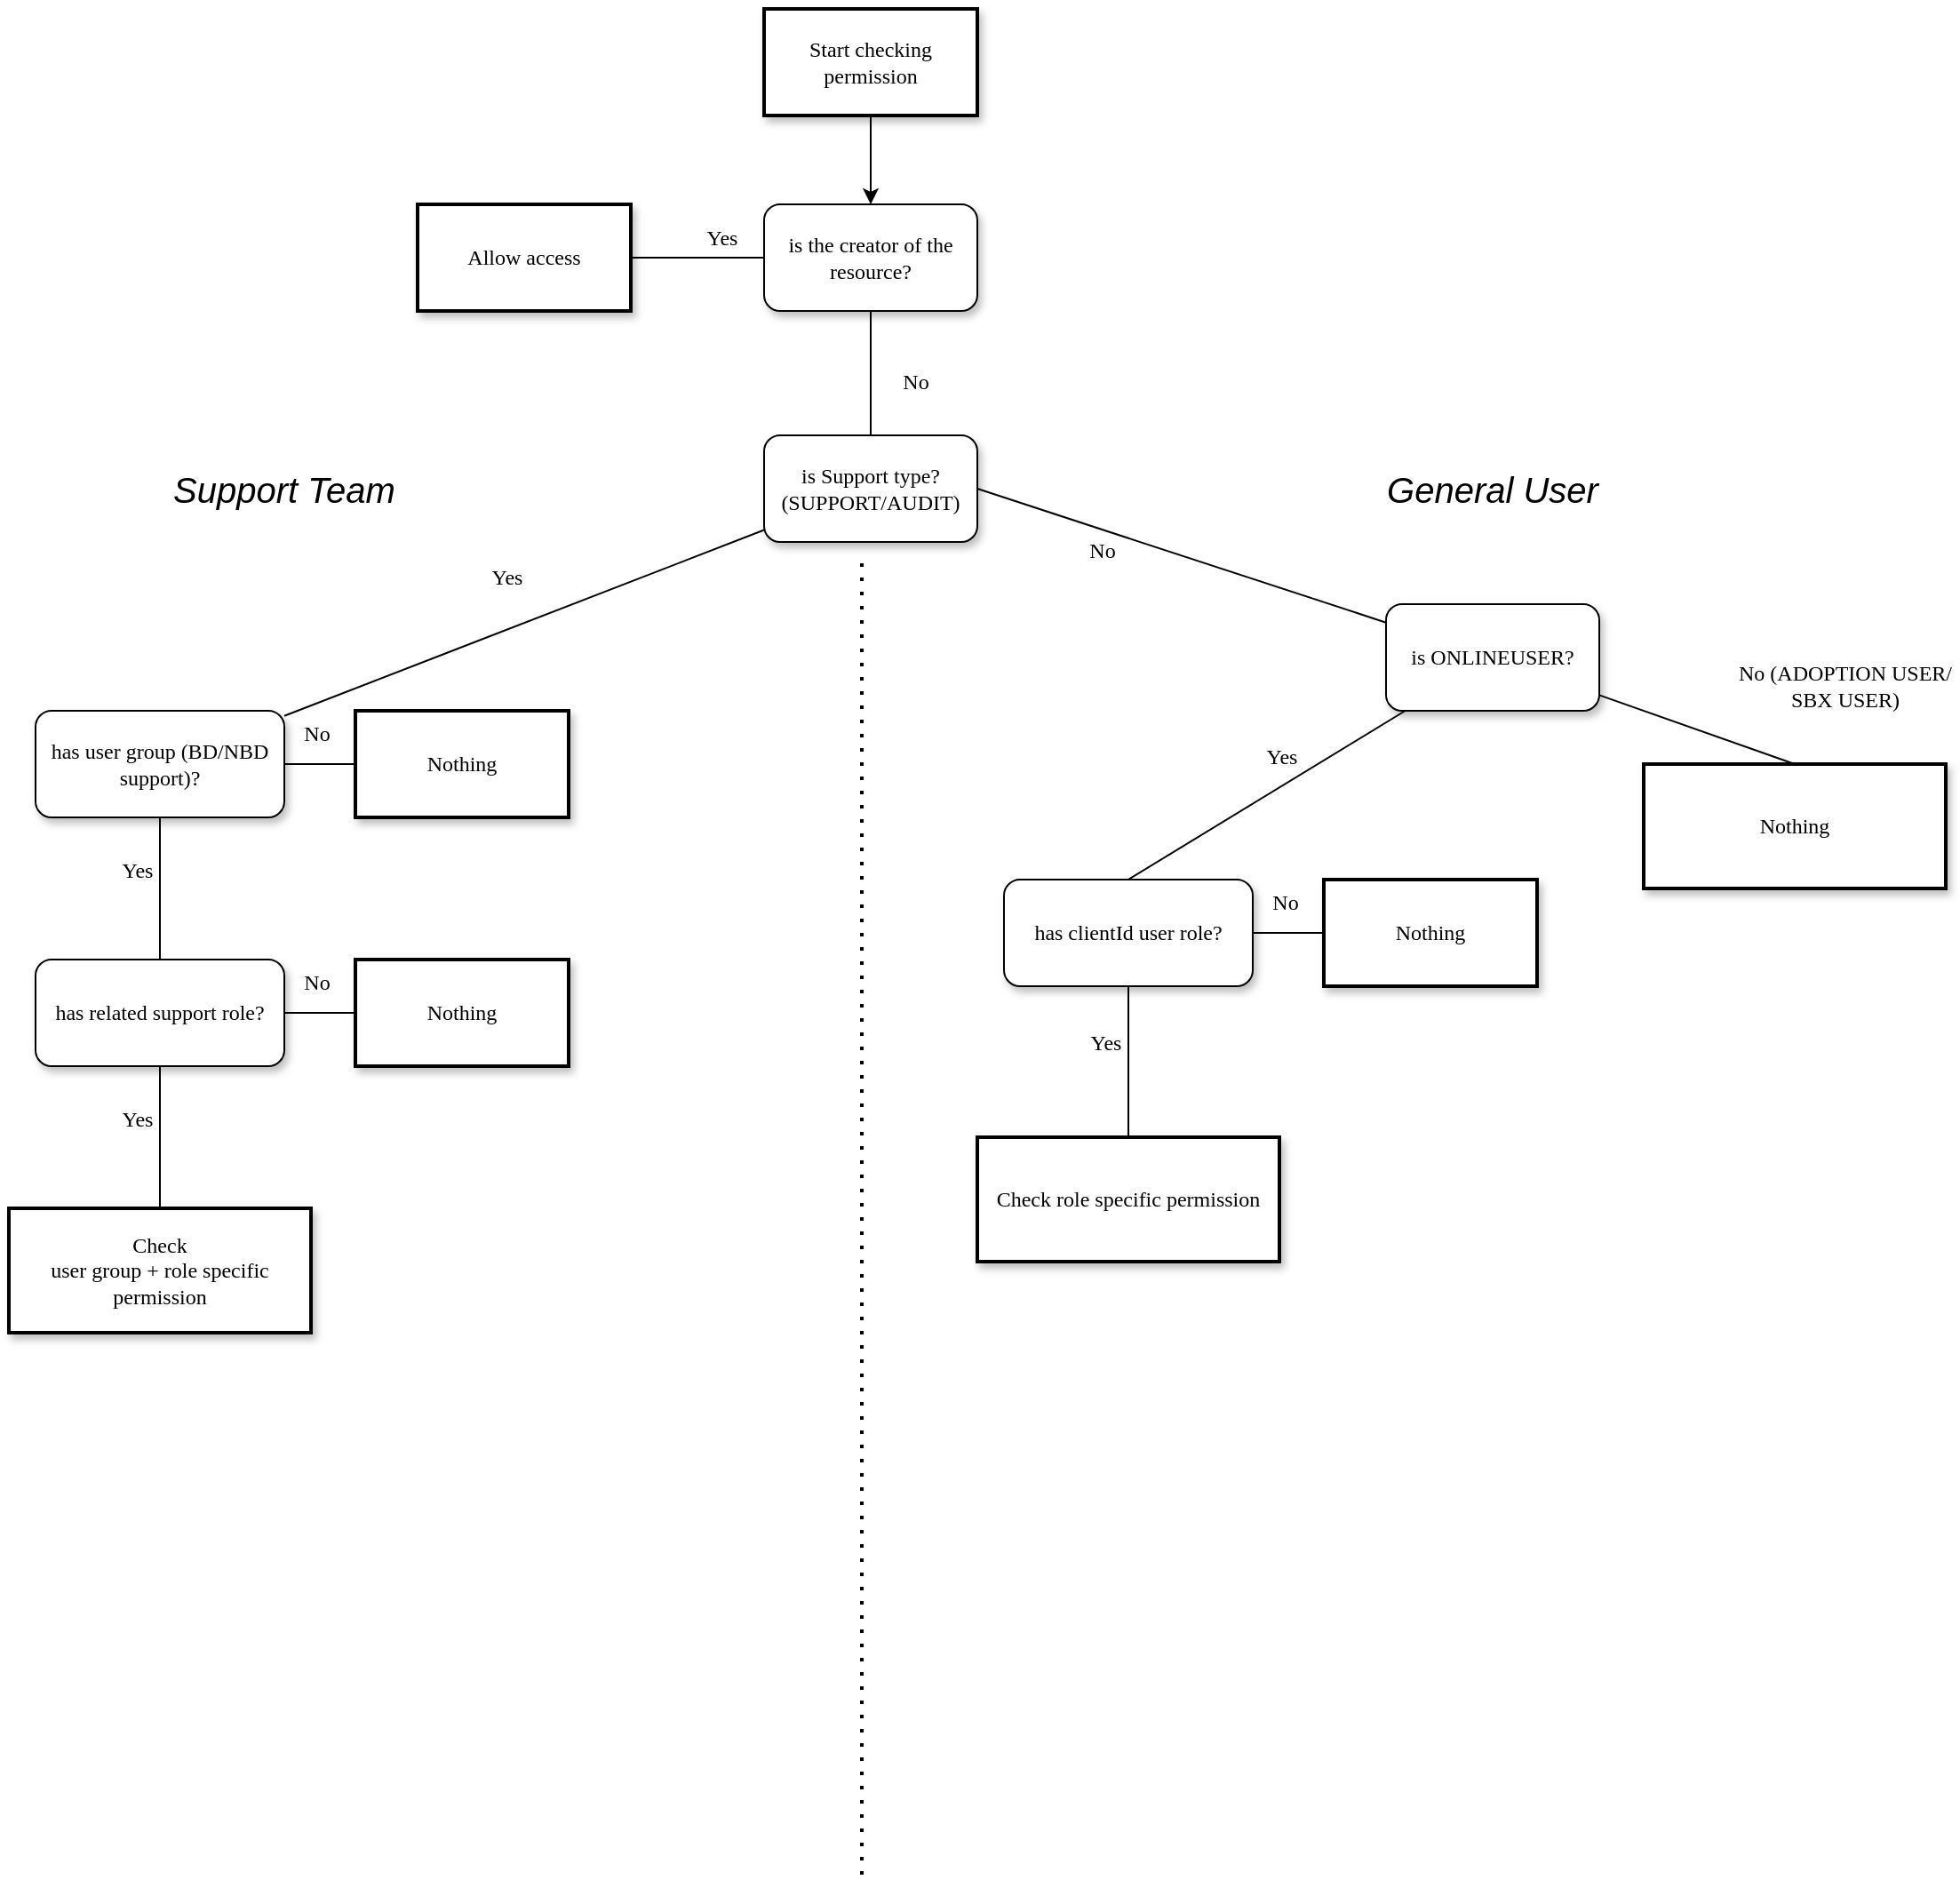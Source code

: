 <mxfile version="26.0.6">
  <diagram name="Page-1" id="10a91c8b-09ff-31b1-d368-03940ed4cc9e">
    <mxGraphModel dx="1488" dy="915" grid="1" gridSize="10" guides="1" tooltips="1" connect="1" arrows="1" fold="1" page="1" pageScale="1" pageWidth="1100" pageHeight="850" background="none" math="0" shadow="0">
      <root>
        <mxCell id="0" />
        <mxCell id="1" parent="0" />
        <mxCell id="62893188c0fa7362-1" value="is Support type?&lt;div&gt;(SUPPORT/AUDIT)&lt;/div&gt;" style="whiteSpace=wrap;html=1;rounded=1;shadow=1;labelBackgroundColor=none;strokeWidth=1;fontFamily=Verdana;fontSize=12;align=center;" parent="1" vertex="1">
          <mxGeometry x="555" y="380" width="120" height="60" as="geometry" />
        </mxCell>
        <mxCell id="62893188c0fa7362-2" value="&lt;span&gt;is ONLINEUSER?&lt;/span&gt;" style="whiteSpace=wrap;html=1;rounded=1;shadow=1;labelBackgroundColor=none;strokeWidth=1;fontFamily=Verdana;fontSize=12;align=center;" parent="1" vertex="1">
          <mxGeometry x="905" y="475" width="120" height="60" as="geometry" />
        </mxCell>
        <mxCell id="62893188c0fa7362-3" value="&lt;span&gt;has user group (BD/NBD support)?&lt;/span&gt;" style="whiteSpace=wrap;html=1;rounded=1;shadow=1;labelBackgroundColor=none;strokeWidth=1;fontFamily=Verdana;fontSize=12;align=center;" parent="1" vertex="1">
          <mxGeometry x="145" y="535" width="140" height="60" as="geometry" />
        </mxCell>
        <mxCell id="62893188c0fa7362-4" value="Yes" style="rounded=0;html=1;labelBackgroundColor=none;startArrow=none;startFill=0;startSize=5;endArrow=none;endFill=0;endSize=5;jettySize=auto;orthogonalLoop=1;strokeWidth=1;fontFamily=Verdana;fontSize=12" parent="1" source="62893188c0fa7362-1" target="62893188c0fa7362-3" edge="1">
          <mxGeometry x="0.001" y="-27" relative="1" as="geometry">
            <mxPoint as="offset" />
          </mxGeometry>
        </mxCell>
        <mxCell id="62893188c0fa7362-5" value="No" style="rounded=0;html=1;labelBackgroundColor=none;startArrow=none;startFill=0;startSize=5;endArrow=none;endFill=0;endSize=5;jettySize=auto;orthogonalLoop=1;strokeWidth=1;fontFamily=Verdana;fontSize=12;exitX=1;exitY=0.5;exitDx=0;exitDy=0;" parent="1" source="62893188c0fa7362-1" target="62893188c0fa7362-2" edge="1">
          <mxGeometry x="-0.359" y="-11" relative="1" as="geometry">
            <mxPoint as="offset" />
            <mxPoint x="1135" y="456.957" as="sourcePoint" />
          </mxGeometry>
        </mxCell>
        <mxCell id="62893188c0fa7362-11" value="&lt;span&gt;Nothing&lt;/span&gt;" style="whiteSpace=wrap;html=1;rounded=0;shadow=1;labelBackgroundColor=none;strokeWidth=2;fontFamily=Verdana;fontSize=12;align=center;" parent="1" vertex="1">
          <mxGeometry x="325" y="535" width="120" height="60" as="geometry" />
        </mxCell>
        <mxCell id="62893188c0fa7362-14" value="Yes" style="rounded=0;html=1;labelBackgroundColor=none;startArrow=none;startFill=0;startSize=5;endArrow=none;endFill=0;endSize=5;jettySize=auto;orthogonalLoop=1;strokeWidth=1;fontFamily=Verdana;fontSize=12;entryX=0.5;entryY=0;entryDx=0;entryDy=0;" parent="1" source="62893188c0fa7362-2" target="ggczQ8R7zVc78r3qwQfg-11" edge="1">
          <mxGeometry x="-0.2" y="-14" relative="1" as="geometry">
            <mxPoint as="offset" />
            <mxPoint x="879.286" y="580" as="targetPoint" />
          </mxGeometry>
        </mxCell>
        <mxCell id="62893188c0fa7362-15" value="No (ADOPTION USER/&lt;div&gt;SBX USER)&lt;/div&gt;" style="rounded=0;html=1;labelBackgroundColor=none;startArrow=none;startFill=0;startSize=5;endArrow=none;endFill=0;endSize=5;jettySize=auto;orthogonalLoop=1;strokeWidth=1;fontFamily=Verdana;fontSize=12;entryX=0.5;entryY=0;entryDx=0;entryDy=0;" parent="1" source="62893188c0fa7362-2" target="ggczQ8R7zVc78r3qwQfg-10" edge="1">
          <mxGeometry x="1" y="58" relative="1" as="geometry">
            <mxPoint x="9" y="11" as="offset" />
            <mxPoint x="1045" y="585" as="targetPoint" />
          </mxGeometry>
        </mxCell>
        <mxCell id="62893188c0fa7362-16" value="Yes" style="rounded=0;html=1;labelBackgroundColor=none;startArrow=none;startFill=0;startSize=5;endArrow=none;endFill=0;endSize=5;jettySize=auto;orthogonalLoop=1;strokeWidth=1;fontFamily=Verdana;fontSize=12;entryX=0.5;entryY=0;entryDx=0;entryDy=0;" parent="1" source="62893188c0fa7362-3" target="ggczQ8R7zVc78r3qwQfg-3" edge="1">
          <mxGeometry x="-0.261" y="-13" relative="1" as="geometry">
            <mxPoint as="offset" />
            <mxPoint x="215" y="675" as="targetPoint" />
          </mxGeometry>
        </mxCell>
        <mxCell id="62893188c0fa7362-17" value="No" style="rounded=0;html=1;labelBackgroundColor=none;startArrow=none;startFill=0;startSize=5;endArrow=none;endFill=0;endSize=5;jettySize=auto;orthogonalLoop=1;strokeWidth=1;fontFamily=Verdana;fontSize=12" parent="1" source="62893188c0fa7362-3" target="62893188c0fa7362-11" edge="1">
          <mxGeometry x="-0.129" y="17" relative="1" as="geometry">
            <mxPoint as="offset" />
          </mxGeometry>
        </mxCell>
        <mxCell id="ggczQ8R7zVc78r3qwQfg-2" value="" style="endArrow=none;dashed=1;html=1;dashPattern=1 3;strokeWidth=2;rounded=0;" edge="1" parent="1">
          <mxGeometry width="50" height="50" relative="1" as="geometry">
            <mxPoint x="610" y="1190" as="sourcePoint" />
            <mxPoint x="610" y="450" as="targetPoint" />
          </mxGeometry>
        </mxCell>
        <mxCell id="ggczQ8R7zVc78r3qwQfg-3" value="&lt;span&gt;has related support role?&lt;br&gt;&lt;/span&gt;" style="whiteSpace=wrap;html=1;rounded=1;shadow=1;labelBackgroundColor=none;strokeWidth=1;fontFamily=Verdana;fontSize=12;align=center;" vertex="1" parent="1">
          <mxGeometry x="145" y="675" width="140" height="60" as="geometry" />
        </mxCell>
        <mxCell id="ggczQ8R7zVc78r3qwQfg-6" value="Check &lt;br&gt;user group + role specific permission" style="whiteSpace=wrap;html=1;rounded=0;shadow=1;labelBackgroundColor=none;strokeWidth=2;fontFamily=Verdana;fontSize=12;align=center;" vertex="1" parent="1">
          <mxGeometry x="130" y="815" width="170" height="70" as="geometry" />
        </mxCell>
        <mxCell id="ggczQ8R7zVc78r3qwQfg-7" value="Yes" style="rounded=0;html=1;labelBackgroundColor=none;startArrow=none;startFill=0;startSize=5;endArrow=none;endFill=0;endSize=5;jettySize=auto;orthogonalLoop=1;strokeWidth=1;fontFamily=Verdana;fontSize=12" edge="1" parent="1" target="ggczQ8R7zVc78r3qwQfg-6">
          <mxGeometry x="-0.261" y="-13" relative="1" as="geometry">
            <mxPoint as="offset" />
            <mxPoint x="215" y="735" as="sourcePoint" />
          </mxGeometry>
        </mxCell>
        <mxCell id="ggczQ8R7zVc78r3qwQfg-8" value="&lt;span&gt;Nothing&lt;/span&gt;" style="whiteSpace=wrap;html=1;rounded=0;shadow=1;labelBackgroundColor=none;strokeWidth=2;fontFamily=Verdana;fontSize=12;align=center;" vertex="1" parent="1">
          <mxGeometry x="325" y="675" width="120" height="60" as="geometry" />
        </mxCell>
        <mxCell id="ggczQ8R7zVc78r3qwQfg-9" value="No" style="rounded=0;html=1;labelBackgroundColor=none;startArrow=none;startFill=0;startSize=5;endArrow=none;endFill=0;endSize=5;jettySize=auto;orthogonalLoop=1;strokeWidth=1;fontFamily=Verdana;fontSize=12" edge="1" parent="1" target="ggczQ8R7zVc78r3qwQfg-8">
          <mxGeometry x="-0.129" y="17" relative="1" as="geometry">
            <mxPoint as="offset" />
            <mxPoint x="285" y="705" as="sourcePoint" />
          </mxGeometry>
        </mxCell>
        <mxCell id="ggczQ8R7zVc78r3qwQfg-10" value="Nothing" style="whiteSpace=wrap;html=1;rounded=0;shadow=1;labelBackgroundColor=none;strokeWidth=2;fontFamily=Verdana;fontSize=12;align=center;" vertex="1" parent="1">
          <mxGeometry x="1050" y="565" width="170" height="70" as="geometry" />
        </mxCell>
        <mxCell id="ggczQ8R7zVc78r3qwQfg-11" value="&lt;span&gt;has clientId user role?&lt;/span&gt;" style="whiteSpace=wrap;html=1;rounded=1;shadow=1;labelBackgroundColor=none;strokeWidth=1;fontFamily=Verdana;fontSize=12;align=center;" vertex="1" parent="1">
          <mxGeometry x="690" y="630" width="140" height="60" as="geometry" />
        </mxCell>
        <mxCell id="ggczQ8R7zVc78r3qwQfg-12" value="&lt;span&gt;Nothing&lt;/span&gt;" style="whiteSpace=wrap;html=1;rounded=0;shadow=1;labelBackgroundColor=none;strokeWidth=2;fontFamily=Verdana;fontSize=12;align=center;" vertex="1" parent="1">
          <mxGeometry x="870" y="630" width="120" height="60" as="geometry" />
        </mxCell>
        <mxCell id="ggczQ8R7zVc78r3qwQfg-13" value="Yes" style="rounded=0;html=1;labelBackgroundColor=none;startArrow=none;startFill=0;startSize=5;endArrow=none;endFill=0;endSize=5;jettySize=auto;orthogonalLoop=1;strokeWidth=1;fontFamily=Verdana;fontSize=12;entryX=0.5;entryY=0;entryDx=0;entryDy=0;" edge="1" parent="1" source="ggczQ8R7zVc78r3qwQfg-11" target="ggczQ8R7zVc78r3qwQfg-16">
          <mxGeometry x="-0.261" y="-13" relative="1" as="geometry">
            <mxPoint as="offset" />
            <mxPoint x="760" y="770" as="targetPoint" />
          </mxGeometry>
        </mxCell>
        <mxCell id="ggczQ8R7zVc78r3qwQfg-14" value="No" style="rounded=0;html=1;labelBackgroundColor=none;startArrow=none;startFill=0;startSize=5;endArrow=none;endFill=0;endSize=5;jettySize=auto;orthogonalLoop=1;strokeWidth=1;fontFamily=Verdana;fontSize=12" edge="1" parent="1" source="ggczQ8R7zVc78r3qwQfg-11" target="ggczQ8R7zVc78r3qwQfg-12">
          <mxGeometry x="-0.129" y="17" relative="1" as="geometry">
            <mxPoint as="offset" />
          </mxGeometry>
        </mxCell>
        <mxCell id="ggczQ8R7zVc78r3qwQfg-16" value="Check role specific permission" style="whiteSpace=wrap;html=1;rounded=0;shadow=1;labelBackgroundColor=none;strokeWidth=2;fontFamily=Verdana;fontSize=12;align=center;" vertex="1" parent="1">
          <mxGeometry x="675" y="775" width="170" height="70" as="geometry" />
        </mxCell>
        <mxCell id="ggczQ8R7zVc78r3qwQfg-20" value="Support Team" style="text;html=1;align=center;verticalAlign=middle;whiteSpace=wrap;rounded=0;fontSize=20;fontStyle=2" vertex="1" parent="1">
          <mxGeometry x="215" y="395" width="140" height="30" as="geometry" />
        </mxCell>
        <mxCell id="ggczQ8R7zVc78r3qwQfg-23" value="General User" style="text;html=1;align=center;verticalAlign=middle;whiteSpace=wrap;rounded=0;fontSize=20;fontStyle=2" vertex="1" parent="1">
          <mxGeometry x="895" y="395" width="140" height="30" as="geometry" />
        </mxCell>
        <mxCell id="ggczQ8R7zVc78r3qwQfg-24" value="is the creator of the resource?" style="whiteSpace=wrap;html=1;rounded=1;shadow=1;labelBackgroundColor=none;strokeWidth=1;fontFamily=Verdana;fontSize=12;align=center;" vertex="1" parent="1">
          <mxGeometry x="555" y="250" width="120" height="60" as="geometry" />
        </mxCell>
        <mxCell id="ggczQ8R7zVc78r3qwQfg-25" value="Yes" style="rounded=0;html=1;labelBackgroundColor=none;startArrow=none;startFill=0;startSize=5;endArrow=none;endFill=0;endSize=5;jettySize=auto;orthogonalLoop=1;strokeWidth=1;fontFamily=Verdana;fontSize=12;exitX=0;exitY=0.5;exitDx=0;exitDy=0;entryX=1;entryY=0.5;entryDx=0;entryDy=0;" edge="1" parent="1" source="ggczQ8R7zVc78r3qwQfg-24" target="ggczQ8R7zVc78r3qwQfg-27">
          <mxGeometry x="-0.359" y="-11" relative="1" as="geometry">
            <mxPoint as="offset" />
            <mxPoint x="510" y="300" as="targetPoint" />
          </mxGeometry>
        </mxCell>
        <mxCell id="ggczQ8R7zVc78r3qwQfg-26" value="No" style="rounded=0;html=1;labelBackgroundColor=none;startArrow=none;startFill=0;startSize=5;endArrow=none;endFill=0;endSize=5;jettySize=auto;orthogonalLoop=1;strokeWidth=1;fontFamily=Verdana;fontSize=12;exitX=0.5;exitY=1;exitDx=0;exitDy=0;entryX=0.5;entryY=0;entryDx=0;entryDy=0;" edge="1" parent="1" source="ggczQ8R7zVc78r3qwQfg-24" target="62893188c0fa7362-1">
          <mxGeometry x="0.143" y="25" relative="1" as="geometry">
            <mxPoint as="offset" />
            <mxPoint x="670" y="450" as="sourcePoint" />
            <mxPoint x="760" y="510" as="targetPoint" />
          </mxGeometry>
        </mxCell>
        <mxCell id="ggczQ8R7zVc78r3qwQfg-27" value="&lt;span&gt;Allow access&lt;/span&gt;" style="whiteSpace=wrap;html=1;rounded=0;shadow=1;labelBackgroundColor=none;strokeWidth=2;fontFamily=Verdana;fontSize=12;align=center;" vertex="1" parent="1">
          <mxGeometry x="360" y="250" width="120" height="60" as="geometry" />
        </mxCell>
        <mxCell id="ggczQ8R7zVc78r3qwQfg-30" style="edgeStyle=orthogonalEdgeStyle;rounded=0;orthogonalLoop=1;jettySize=auto;html=1;exitX=0.5;exitY=1;exitDx=0;exitDy=0;entryX=0.5;entryY=0;entryDx=0;entryDy=0;" edge="1" parent="1" source="ggczQ8R7zVc78r3qwQfg-28" target="ggczQ8R7zVc78r3qwQfg-24">
          <mxGeometry relative="1" as="geometry" />
        </mxCell>
        <mxCell id="ggczQ8R7zVc78r3qwQfg-28" value="&lt;span&gt;Start checking permission&lt;/span&gt;" style="whiteSpace=wrap;html=1;rounded=0;shadow=1;labelBackgroundColor=none;strokeWidth=2;fontFamily=Verdana;fontSize=12;align=center;" vertex="1" parent="1">
          <mxGeometry x="555" y="140" width="120" height="60" as="geometry" />
        </mxCell>
      </root>
    </mxGraphModel>
  </diagram>
</mxfile>
